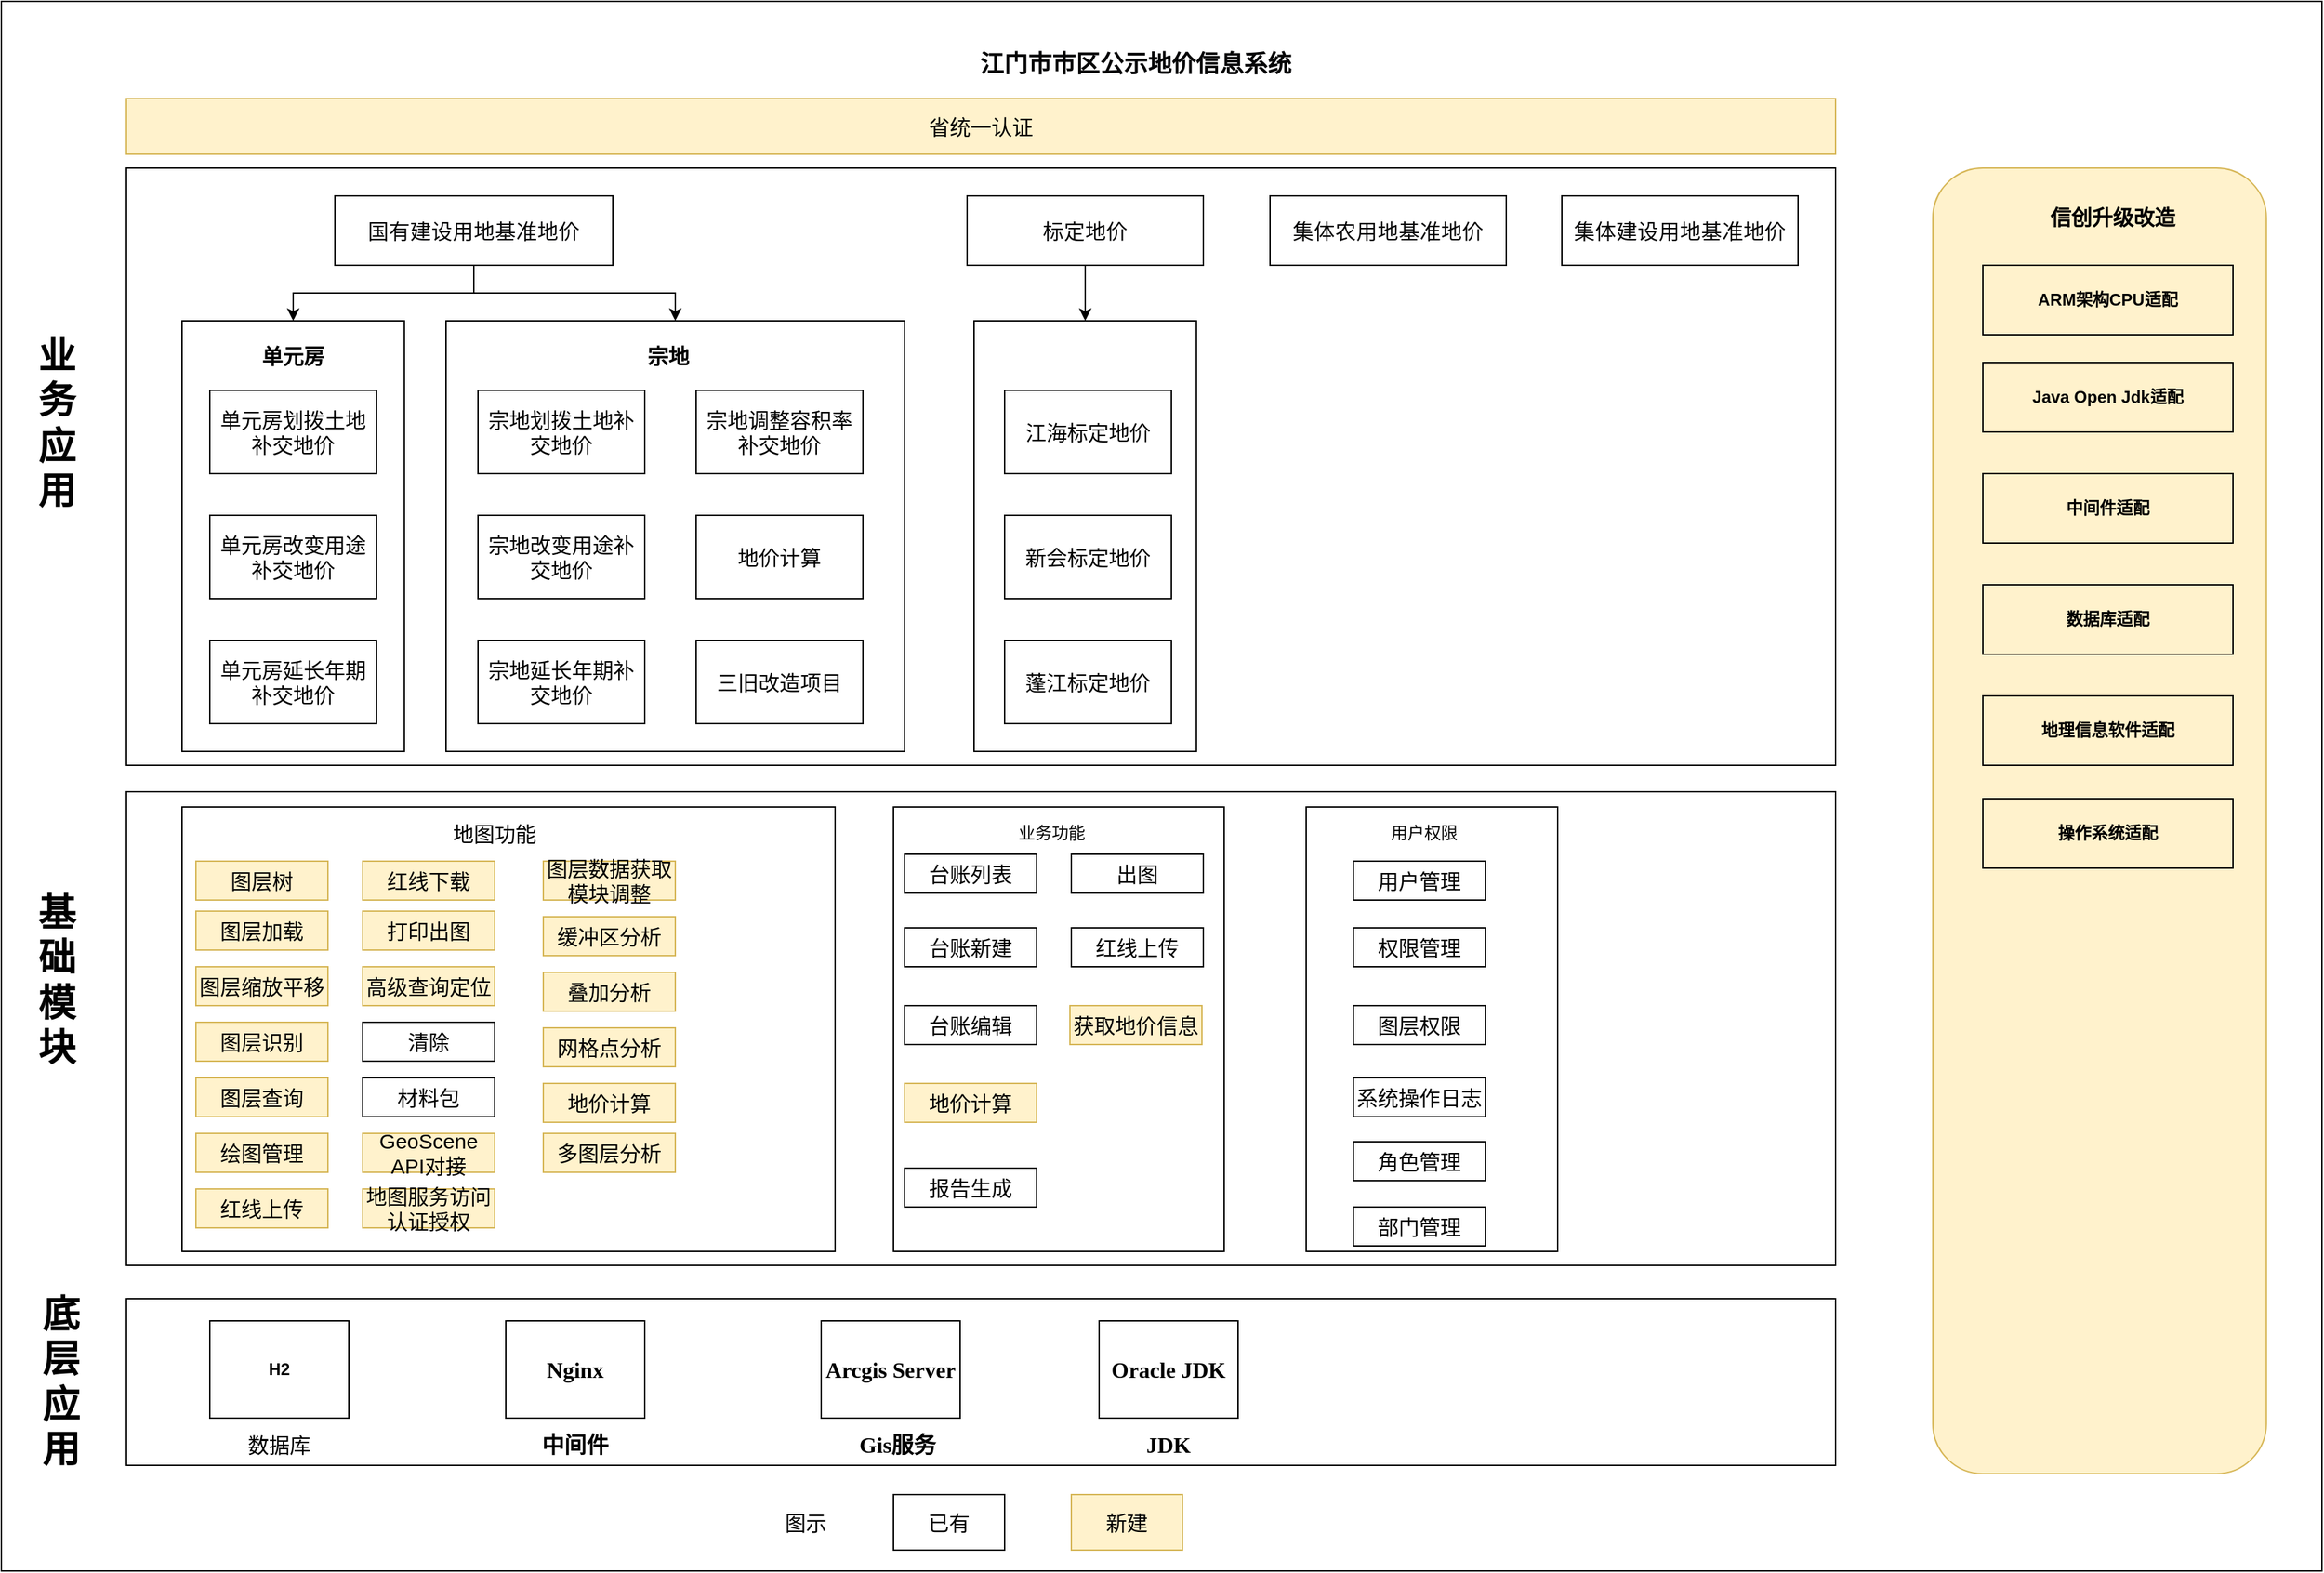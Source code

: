 <mxfile version="24.8.4">
  <diagram name="Page-1" id="12e1b939-464a-85fe-373e-61e167be1490">
    <mxGraphModel dx="2049" dy="1103" grid="1" gridSize="10" guides="1" tooltips="1" connect="1" arrows="1" fold="1" page="1" pageScale="1.5" pageWidth="1169" pageHeight="826" background="none" math="0" shadow="0">
      <root>
        <mxCell id="0" />
        <mxCell id="1" parent="0" />
        <mxCell id="lbXuH1YIeYNhH4EHGcoV-51" value="" style="rounded=0;whiteSpace=wrap;html=1;" vertex="1" parent="1">
          <mxGeometry x="420" y="230" width="1670" height="1130" as="geometry" />
        </mxCell>
        <mxCell id="yUXconTvQpZqBkHi1NwV-4" value="" style="rounded=0;whiteSpace=wrap;html=1;" parent="1" vertex="1">
          <mxGeometry x="510" y="1164" width="1230" height="120" as="geometry" />
        </mxCell>
        <mxCell id="yUXconTvQpZqBkHi1NwV-2" value="" style="rounded=0;whiteSpace=wrap;html=1;" parent="1" vertex="1">
          <mxGeometry x="510" y="350" width="1230" height="430" as="geometry" />
        </mxCell>
        <mxCell id="yUXconTvQpZqBkHi1NwV-5" value="业务应用" style="text;html=1;align=center;verticalAlign=middle;whiteSpace=wrap;rounded=0;fontStyle=1;horizontal=1;fontSize=27;" parent="1" vertex="1">
          <mxGeometry x="450" y="439" width="20" height="190" as="geometry" />
        </mxCell>
        <mxCell id="yUXconTvQpZqBkHi1NwV-6" value="底层应用" style="text;html=1;align=center;verticalAlign=middle;whiteSpace=wrap;rounded=0;fontStyle=1;horizontal=1;fontSize=27;" parent="1" vertex="1">
          <mxGeometry x="453" y="1160" width="20" height="128" as="geometry" />
        </mxCell>
        <mxCell id="yUXconTvQpZqBkHi1NwV-8" value="&lt;span style=&quot;color: rgb(6, 6, 7); font-family: -apple-system, blinkmacsystemfont, &amp;quot;Helvetica Neue&amp;quot;, helvetica, &amp;quot;segoe ui&amp;quot;, arial, roboto, &amp;quot;PingFang SC&amp;quot;, miui, &amp;quot;Hiragino Sans GB&amp;quot;, &amp;quot;Microsoft Yahei&amp;quot;, sans-serif; font-size: 17px; letter-spacing: 0.25px; text-align: start; white-space-collapse: preserve; background-color: rgb(255, 255, 255);&quot;&gt;江门市市区公示地价信息系统&lt;/span&gt;" style="text;html=1;align=center;verticalAlign=middle;whiteSpace=wrap;rounded=0;fontSize=17;fontStyle=1" parent="1" vertex="1">
          <mxGeometry x="1115" y="260" width="243" height="30" as="geometry" />
        </mxCell>
        <mxCell id="yUXconTvQpZqBkHi1NwV-26" style="edgeStyle=orthogonalEdgeStyle;rounded=0;orthogonalLoop=1;jettySize=auto;html=1;exitX=0.5;exitY=1;exitDx=0;exitDy=0;entryX=0.5;entryY=0;entryDx=0;entryDy=0;" parent="1" source="yUXconTvQpZqBkHi1NwV-9" target="yUXconTvQpZqBkHi1NwV-13" edge="1">
          <mxGeometry relative="1" as="geometry" />
        </mxCell>
        <mxCell id="yUXconTvQpZqBkHi1NwV-27" style="edgeStyle=orthogonalEdgeStyle;rounded=0;orthogonalLoop=1;jettySize=auto;html=1;exitX=0.5;exitY=1;exitDx=0;exitDy=0;entryX=0.5;entryY=0;entryDx=0;entryDy=0;" parent="1" source="yUXconTvQpZqBkHi1NwV-9" target="yUXconTvQpZqBkHi1NwV-18" edge="1">
          <mxGeometry relative="1" as="geometry" />
        </mxCell>
        <mxCell id="yUXconTvQpZqBkHi1NwV-9" value="&lt;span style=&quot;color: rgb(6, 6, 7); font-family: -apple-system, blinkmacsystemfont, &amp;quot;Helvetica Neue&amp;quot;, helvetica, &amp;quot;segoe ui&amp;quot;, arial, roboto, &amp;quot;PingFang SC&amp;quot;, miui, &amp;quot;Hiragino Sans GB&amp;quot;, &amp;quot;Microsoft Yahei&amp;quot;, sans-serif; font-size: 15px; letter-spacing: 0.25px; text-align: left; white-space-collapse: preserve; background-color: rgb(255, 255, 255);&quot;&gt;国有建设用地基准地价&lt;/span&gt;" style="rounded=0;whiteSpace=wrap;html=1;fontSize=15;" parent="1" vertex="1">
          <mxGeometry x="660" y="370" width="200" height="50" as="geometry" />
        </mxCell>
        <mxCell id="yUXconTvQpZqBkHi1NwV-10" value="&lt;span style=&quot;color: rgb(6, 6, 7); font-family: -apple-system, blinkmacsystemfont, &amp;quot;Helvetica Neue&amp;quot;, helvetica, &amp;quot;segoe ui&amp;quot;, arial, roboto, &amp;quot;PingFang SC&amp;quot;, miui, &amp;quot;Hiragino Sans GB&amp;quot;, &amp;quot;Microsoft Yahei&amp;quot;, sans-serif; font-size: 15px; letter-spacing: 0.25px; text-align: left; white-space-collapse: preserve; background-color: rgb(255, 255, 255);&quot;&gt;集体农用地基准地价&lt;/span&gt;" style="rounded=0;whiteSpace=wrap;html=1;fontSize=15;" parent="1" vertex="1">
          <mxGeometry x="1333" y="370" width="170" height="50" as="geometry" />
        </mxCell>
        <mxCell id="yUXconTvQpZqBkHi1NwV-11" value="&lt;div style=&quot;text-align: left;&quot;&gt;&lt;font face=&quot;-apple-system, blinkmacsystemfont, Helvetica Neue, helvetica, segoe ui, arial, roboto, PingFang SC, miui, Hiragino Sans GB, Microsoft Yahei, sans-serif&quot; color=&quot;#060607&quot;&gt;&lt;span style=&quot;letter-spacing: 0.25px; white-space-collapse: preserve;&quot;&gt;集体建设用地基准地价&lt;/span&gt;&lt;/font&gt;&lt;/div&gt;" style="rounded=0;whiteSpace=wrap;html=1;fontSize=15;" parent="1" vertex="1">
          <mxGeometry x="1543" y="370" width="170" height="50" as="geometry" />
        </mxCell>
        <mxCell id="yUXconTvQpZqBkHi1NwV-35" style="edgeStyle=orthogonalEdgeStyle;rounded=0;orthogonalLoop=1;jettySize=auto;html=1;exitX=0.5;exitY=1;exitDx=0;exitDy=0;" parent="1" source="yUXconTvQpZqBkHi1NwV-12" target="yUXconTvQpZqBkHi1NwV-28" edge="1">
          <mxGeometry relative="1" as="geometry" />
        </mxCell>
        <mxCell id="yUXconTvQpZqBkHi1NwV-12" value="&lt;div style=&quot;text-align: left; font-size: 15px;&quot;&gt;&lt;span style=&quot;color: rgb(6, 6, 7); font-family: -apple-system, blinkmacsystemfont, &amp;quot;Helvetica Neue&amp;quot;, helvetica, &amp;quot;segoe ui&amp;quot;, arial, roboto, &amp;quot;PingFang SC&amp;quot;, miui, &amp;quot;Hiragino Sans GB&amp;quot;, &amp;quot;Microsoft Yahei&amp;quot;, sans-serif; font-size: 15px; letter-spacing: 0.25px; white-space-collapse: preserve; background-color: rgb(255, 255, 255);&quot;&gt;标定地价&lt;/span&gt;&lt;/div&gt;" style="rounded=0;whiteSpace=wrap;html=1;fontSize=15;" parent="1" vertex="1">
          <mxGeometry x="1115" y="370" width="170" height="50" as="geometry" />
        </mxCell>
        <mxCell id="yUXconTvQpZqBkHi1NwV-13" value="" style="rounded=0;whiteSpace=wrap;html=1;" parent="1" vertex="1">
          <mxGeometry x="550" y="460" width="160" height="310" as="geometry" />
        </mxCell>
        <mxCell id="yUXconTvQpZqBkHi1NwV-14" value="单元房" style="text;html=1;align=center;verticalAlign=middle;whiteSpace=wrap;rounded=0;fontSize=15;fontStyle=1" parent="1" vertex="1">
          <mxGeometry x="600" y="470" width="60" height="30" as="geometry" />
        </mxCell>
        <mxCell id="yUXconTvQpZqBkHi1NwV-15" value="单元房划拨土地补交地价" style="rounded=0;whiteSpace=wrap;html=1;fontSize=15;" parent="1" vertex="1">
          <mxGeometry x="570" y="510" width="120" height="60" as="geometry" />
        </mxCell>
        <mxCell id="yUXconTvQpZqBkHi1NwV-16" value="单元房改变用途补交地价" style="rounded=0;whiteSpace=wrap;html=1;fontSize=15;" parent="1" vertex="1">
          <mxGeometry x="570" y="600" width="120" height="60" as="geometry" />
        </mxCell>
        <mxCell id="yUXconTvQpZqBkHi1NwV-17" value="单元房延长年期补交地价" style="rounded=0;whiteSpace=wrap;html=1;fontSize=15;" parent="1" vertex="1">
          <mxGeometry x="570" y="690" width="120" height="60" as="geometry" />
        </mxCell>
        <mxCell id="yUXconTvQpZqBkHi1NwV-18" value="" style="rounded=0;whiteSpace=wrap;html=1;" parent="1" vertex="1">
          <mxGeometry x="740" y="460" width="330" height="310" as="geometry" />
        </mxCell>
        <mxCell id="yUXconTvQpZqBkHi1NwV-19" value="宗地" style="text;html=1;align=center;verticalAlign=middle;whiteSpace=wrap;rounded=0;fontSize=15;fontStyle=1" parent="1" vertex="1">
          <mxGeometry x="870" y="470" width="60" height="30" as="geometry" />
        </mxCell>
        <mxCell id="yUXconTvQpZqBkHi1NwV-20" value="宗地划拨土地补交地价" style="rounded=0;whiteSpace=wrap;html=1;fontSize=15;" parent="1" vertex="1">
          <mxGeometry x="763" y="510" width="120" height="60" as="geometry" />
        </mxCell>
        <mxCell id="yUXconTvQpZqBkHi1NwV-21" value="宗地改变用途补交地价" style="rounded=0;whiteSpace=wrap;html=1;fontSize=15;" parent="1" vertex="1">
          <mxGeometry x="763" y="600" width="120" height="60" as="geometry" />
        </mxCell>
        <mxCell id="yUXconTvQpZqBkHi1NwV-22" value="宗地延长年期补交地价" style="rounded=0;whiteSpace=wrap;html=1;fontSize=15;" parent="1" vertex="1">
          <mxGeometry x="763" y="690" width="120" height="60" as="geometry" />
        </mxCell>
        <mxCell id="yUXconTvQpZqBkHi1NwV-23" value="宗地调整容积率补交地价" style="rounded=0;whiteSpace=wrap;html=1;fontSize=15;" parent="1" vertex="1">
          <mxGeometry x="920" y="510" width="120" height="60" as="geometry" />
        </mxCell>
        <mxCell id="yUXconTvQpZqBkHi1NwV-24" value="地价计算" style="rounded=0;whiteSpace=wrap;html=1;fontSize=15;" parent="1" vertex="1">
          <mxGeometry x="920" y="600" width="120" height="60" as="geometry" />
        </mxCell>
        <mxCell id="yUXconTvQpZqBkHi1NwV-25" value="三旧改造项目" style="rounded=0;whiteSpace=wrap;html=1;fontSize=15;" parent="1" vertex="1">
          <mxGeometry x="920" y="690" width="120" height="60" as="geometry" />
        </mxCell>
        <mxCell id="yUXconTvQpZqBkHi1NwV-28" value="" style="rounded=0;whiteSpace=wrap;html=1;" parent="1" vertex="1">
          <mxGeometry x="1120" y="460" width="160" height="310" as="geometry" />
        </mxCell>
        <mxCell id="yUXconTvQpZqBkHi1NwV-31" value="江海标定地价" style="rounded=0;whiteSpace=wrap;html=1;fontSize=15;" parent="1" vertex="1">
          <mxGeometry x="1142" y="510" width="120" height="60" as="geometry" />
        </mxCell>
        <mxCell id="yUXconTvQpZqBkHi1NwV-32" value="新会标定地价" style="rounded=0;whiteSpace=wrap;html=1;fontSize=15;" parent="1" vertex="1">
          <mxGeometry x="1142" y="600" width="120" height="60" as="geometry" />
        </mxCell>
        <mxCell id="yUXconTvQpZqBkHi1NwV-33" value="蓬江标定地价" style="rounded=0;whiteSpace=wrap;html=1;fontSize=15;" parent="1" vertex="1">
          <mxGeometry x="1142" y="690" width="120" height="60" as="geometry" />
        </mxCell>
        <mxCell id="yUXconTvQpZqBkHi1NwV-42" value="" style="group;fontStyle=1" parent="1" vertex="1" connectable="0">
          <mxGeometry x="570" y="1180" width="100" height="104" as="geometry" />
        </mxCell>
        <mxCell id="yUXconTvQpZqBkHi1NwV-39" value="&lt;b&gt;H2&lt;/b&gt;" style="whiteSpace=wrap;html=1;" parent="yUXconTvQpZqBkHi1NwV-42" vertex="1">
          <mxGeometry width="100" height="70" as="geometry" />
        </mxCell>
        <mxCell id="yUXconTvQpZqBkHi1NwV-40" value="数据库" style="text;html=1;align=center;verticalAlign=middle;whiteSpace=wrap;rounded=0;fontSize=15;" parent="yUXconTvQpZqBkHi1NwV-42" vertex="1">
          <mxGeometry x="20" y="74" width="60" height="30" as="geometry" />
        </mxCell>
        <mxCell id="yUXconTvQpZqBkHi1NwV-43" value="" style="group;fontStyle=1" parent="1" vertex="1" connectable="0">
          <mxGeometry x="783" y="1180" width="100" height="104" as="geometry" />
        </mxCell>
        <mxCell id="yUXconTvQpZqBkHi1NwV-44" value="&lt;p class=&quot;MsoNormal&quot;&gt;&lt;span style=&quot;mso-spacerun:&#39;yes&#39;;font-family:宋体;font-size:12.0pt;&lt;br/&gt;mso-font-kerning:1.0pt;&quot;&gt;&lt;b&gt;Nginx&lt;/b&gt;&lt;/span&gt;&lt;/p&gt;" style="whiteSpace=wrap;html=1;" parent="yUXconTvQpZqBkHi1NwV-43" vertex="1">
          <mxGeometry width="100" height="70" as="geometry" />
        </mxCell>
        <mxCell id="yUXconTvQpZqBkHi1NwV-45" value="&lt;p class=&quot;MsoNormal&quot;&gt;&lt;span style=&quot;mso-spacerun:&#39;yes&#39;;font-family:宋体;font-size:12.0pt;&lt;br/&gt;mso-font-kerning:1.0pt;&quot;&gt;&lt;b&gt;中间件&lt;/b&gt;&lt;/span&gt;&lt;/p&gt;" style="text;html=1;align=center;verticalAlign=middle;whiteSpace=wrap;rounded=0;fontSize=15;" parent="yUXconTvQpZqBkHi1NwV-43" vertex="1">
          <mxGeometry x="20" y="74" width="60" height="30" as="geometry" />
        </mxCell>
        <mxCell id="yUXconTvQpZqBkHi1NwV-49" value="" style="group;fontStyle=1" parent="1" vertex="1" connectable="0">
          <mxGeometry x="1210" y="1180" width="100" height="104" as="geometry" />
        </mxCell>
        <mxCell id="yUXconTvQpZqBkHi1NwV-50" value="&lt;p class=&quot;MsoNormal&quot;&gt;&lt;font face=&quot;宋体&quot;&gt;&lt;span style=&quot;font-size: 16px;&quot;&gt;&lt;b&gt;Oracle JDK&lt;/b&gt;&lt;/span&gt;&lt;/font&gt;&lt;/p&gt;" style="whiteSpace=wrap;html=1;" parent="yUXconTvQpZqBkHi1NwV-49" vertex="1">
          <mxGeometry width="100" height="70" as="geometry" />
        </mxCell>
        <mxCell id="yUXconTvQpZqBkHi1NwV-51" value="&lt;p class=&quot;MsoNormal&quot;&gt;&lt;span style=&quot;mso-spacerun:&#39;yes&#39;;font-family:宋体;font-size:12.0pt;&lt;br/&gt;mso-font-kerning:1.0pt;&quot;&gt;&lt;b&gt;JDK&lt;/b&gt;&lt;/span&gt;&lt;/p&gt;" style="text;html=1;align=center;verticalAlign=middle;whiteSpace=wrap;rounded=0;fontSize=15;" parent="yUXconTvQpZqBkHi1NwV-49" vertex="1">
          <mxGeometry x="20" y="74" width="60" height="30" as="geometry" />
        </mxCell>
        <mxCell id="yUXconTvQpZqBkHi1NwV-53" value="" style="rounded=1;whiteSpace=wrap;html=1;labelBackgroundColor=none;noLabel=1;fillColor=#fff2cc;strokeColor=#d6b656;" parent="1" vertex="1">
          <mxGeometry x="1810" y="350" width="240" height="940" as="geometry" />
        </mxCell>
        <mxCell id="yUXconTvQpZqBkHi1NwV-54" value="信创升级改造" style="text;html=1;align=center;verticalAlign=middle;whiteSpace=wrap;rounded=0;fontStyle=1;fontSize=15;" parent="1" vertex="1">
          <mxGeometry x="1876.5" y="370" width="125" height="30" as="geometry" />
        </mxCell>
        <mxCell id="yUXconTvQpZqBkHi1NwV-47" value="&lt;p class=&quot;MsoNormal&quot;&gt;&lt;span style=&quot;mso-spacerun:&#39;yes&#39;;font-family:宋体;font-size:12.0pt;&lt;br/&gt;mso-font-kerning:1.0pt;&quot;&gt;&lt;b&gt;Arcgis Server&lt;/b&gt;&lt;/span&gt;&lt;/p&gt;" style="whiteSpace=wrap;html=1;" parent="1" vertex="1">
          <mxGeometry x="1010" y="1180" width="100" height="70" as="geometry" />
        </mxCell>
        <mxCell id="yUXconTvQpZqBkHi1NwV-48" value="&lt;p class=&quot;MsoNormal&quot;&gt;&lt;span style=&quot;mso-spacerun:&#39;yes&#39;;font-family:宋体;font-size:12.0pt;&lt;br/&gt;mso-font-kerning:1.0pt;&quot;&gt;&lt;b&gt;Gis服务&lt;/b&gt;&lt;/span&gt;&lt;/p&gt;" style="text;html=1;align=center;verticalAlign=middle;whiteSpace=wrap;rounded=0;fontSize=15;" parent="1" vertex="1">
          <mxGeometry x="1030" y="1254" width="70" height="30" as="geometry" />
        </mxCell>
        <mxCell id="yUXconTvQpZqBkHi1NwV-55" value="ARM架构CPU适配" style="rounded=0;whiteSpace=wrap;html=1;fillColor=#fff2cc;strokeColor=#000000;fontStyle=1" parent="1" vertex="1">
          <mxGeometry x="1846" y="420" width="180" height="50" as="geometry" />
        </mxCell>
        <mxCell id="yUXconTvQpZqBkHi1NwV-56" value="Java Open Jdk适配" style="rounded=0;whiteSpace=wrap;html=1;fillColor=#fff2cc;strokeColor=#000000;fontStyle=1" parent="1" vertex="1">
          <mxGeometry x="1846" y="490" width="180" height="50" as="geometry" />
        </mxCell>
        <mxCell id="yUXconTvQpZqBkHi1NwV-57" value="中间件适配" style="rounded=0;whiteSpace=wrap;html=1;fillColor=#fff2cc;strokeColor=#000000;fontStyle=1" parent="1" vertex="1">
          <mxGeometry x="1846" y="570" width="180" height="50" as="geometry" />
        </mxCell>
        <mxCell id="yUXconTvQpZqBkHi1NwV-58" value="数据库适配" style="rounded=0;whiteSpace=wrap;html=1;fillColor=#fff2cc;strokeColor=#000000;fontStyle=1" parent="1" vertex="1">
          <mxGeometry x="1846" y="650" width="180" height="50" as="geometry" />
        </mxCell>
        <mxCell id="yUXconTvQpZqBkHi1NwV-59" value="地理信息软件适配" style="rounded=0;whiteSpace=wrap;html=1;fillColor=#fff2cc;strokeColor=#000000;fontStyle=1" parent="1" vertex="1">
          <mxGeometry x="1846" y="730" width="180" height="50" as="geometry" />
        </mxCell>
        <mxCell id="yUXconTvQpZqBkHi1NwV-60" value="操作系统适配" style="rounded=0;whiteSpace=wrap;html=1;fillColor=#fff2cc;strokeColor=#000000;fontStyle=1" parent="1" vertex="1">
          <mxGeometry x="1846" y="804" width="180" height="50" as="geometry" />
        </mxCell>
        <mxCell id="yUXconTvQpZqBkHi1NwV-61" value="图示" style="text;html=1;align=center;verticalAlign=middle;whiteSpace=wrap;rounded=0;fontSize=15;" parent="1" vertex="1">
          <mxGeometry x="969" y="1310" width="60" height="30" as="geometry" />
        </mxCell>
        <mxCell id="yUXconTvQpZqBkHi1NwV-62" value="已有" style="rounded=0;whiteSpace=wrap;html=1;fontSize=15;" parent="1" vertex="1">
          <mxGeometry x="1062" y="1305" width="80" height="40" as="geometry" />
        </mxCell>
        <mxCell id="yUXconTvQpZqBkHi1NwV-63" value="新建" style="rounded=0;whiteSpace=wrap;html=1;fontSize=15;fillColor=#fff2cc;strokeColor=#d6b656;" parent="1" vertex="1">
          <mxGeometry x="1190" y="1305" width="80" height="40" as="geometry" />
        </mxCell>
        <mxCell id="lbXuH1YIeYNhH4EHGcoV-1" value="" style="rounded=0;whiteSpace=wrap;html=1;" vertex="1" parent="1">
          <mxGeometry x="510" y="799" width="1230" height="341" as="geometry" />
        </mxCell>
        <mxCell id="lbXuH1YIeYNhH4EHGcoV-2" value="" style="rounded=0;whiteSpace=wrap;html=1;" vertex="1" parent="1">
          <mxGeometry x="550" y="810" width="470" height="320" as="geometry" />
        </mxCell>
        <mxCell id="lbXuH1YIeYNhH4EHGcoV-3" value="省统一认证" style="rounded=0;whiteSpace=wrap;html=1;fontSize=15;fontStyle=0;fillColor=#fff2cc;strokeColor=#d6b656;" vertex="1" parent="1">
          <mxGeometry x="510" y="300" width="1230" height="40" as="geometry" />
        </mxCell>
        <mxCell id="lbXuH1YIeYNhH4EHGcoV-4" value="地图功能" style="text;html=1;align=center;verticalAlign=middle;whiteSpace=wrap;rounded=0;fontSize=15;" vertex="1" parent="1">
          <mxGeometry x="710" y="814" width="130" height="30" as="geometry" />
        </mxCell>
        <mxCell id="lbXuH1YIeYNhH4EHGcoV-5" value="" style="rounded=0;whiteSpace=wrap;html=1;" vertex="1" parent="1">
          <mxGeometry x="1062" y="810" width="238" height="320" as="geometry" />
        </mxCell>
        <mxCell id="lbXuH1YIeYNhH4EHGcoV-6" value="业务功能" style="text;html=1;align=center;verticalAlign=middle;whiteSpace=wrap;rounded=0;" vertex="1" parent="1">
          <mxGeometry x="1146" y="814" width="60" height="30" as="geometry" />
        </mxCell>
        <mxCell id="lbXuH1YIeYNhH4EHGcoV-7" value="" style="rounded=0;whiteSpace=wrap;html=1;" vertex="1" parent="1">
          <mxGeometry x="1359" y="810" width="181" height="320" as="geometry" />
        </mxCell>
        <mxCell id="lbXuH1YIeYNhH4EHGcoV-8" value="用户权限" style="text;html=1;align=center;verticalAlign=middle;whiteSpace=wrap;rounded=0;" vertex="1" parent="1">
          <mxGeometry x="1414" y="814" width="60" height="30" as="geometry" />
        </mxCell>
        <mxCell id="lbXuH1YIeYNhH4EHGcoV-13" value="图层树" style="rounded=0;whiteSpace=wrap;html=1;fillColor=#fff2cc;strokeColor=#d6b656;fontSize=15;" vertex="1" parent="1">
          <mxGeometry x="560" y="849" width="95" height="28" as="geometry" />
        </mxCell>
        <mxCell id="lbXuH1YIeYNhH4EHGcoV-15" value="图层加载" style="rounded=0;whiteSpace=wrap;html=1;fillColor=#fff2cc;strokeColor=#d6b656;fontSize=15;" vertex="1" parent="1">
          <mxGeometry x="560" y="885" width="95" height="28" as="geometry" />
        </mxCell>
        <mxCell id="lbXuH1YIeYNhH4EHGcoV-16" value="图层缩放平移" style="rounded=0;whiteSpace=wrap;html=1;fillColor=#fff2cc;strokeColor=#d6b656;fontSize=15;" vertex="1" parent="1">
          <mxGeometry x="560" y="925" width="95" height="28" as="geometry" />
        </mxCell>
        <mxCell id="lbXuH1YIeYNhH4EHGcoV-17" value="图层识别" style="rounded=0;whiteSpace=wrap;html=1;fillColor=#fff2cc;strokeColor=#d6b656;fontSize=15;" vertex="1" parent="1">
          <mxGeometry x="560" y="965" width="95" height="28" as="geometry" />
        </mxCell>
        <mxCell id="lbXuH1YIeYNhH4EHGcoV-18" value="图层查询" style="rounded=0;whiteSpace=wrap;html=1;fillColor=#fff2cc;strokeColor=#d6b656;fontSize=15;" vertex="1" parent="1">
          <mxGeometry x="560" y="1005" width="95" height="28" as="geometry" />
        </mxCell>
        <mxCell id="lbXuH1YIeYNhH4EHGcoV-19" value="绘图管理" style="rounded=0;whiteSpace=wrap;html=1;fillColor=#fff2cc;strokeColor=#d6b656;fontSize=15;" vertex="1" parent="1">
          <mxGeometry x="560" y="1045" width="95" height="28" as="geometry" />
        </mxCell>
        <mxCell id="lbXuH1YIeYNhH4EHGcoV-20" value="红线上传" style="rounded=0;whiteSpace=wrap;html=1;fillColor=#fff2cc;strokeColor=#d6b656;fontSize=15;" vertex="1" parent="1">
          <mxGeometry x="560" y="1085" width="95" height="28" as="geometry" />
        </mxCell>
        <mxCell id="lbXuH1YIeYNhH4EHGcoV-21" value="红线下载" style="rounded=0;whiteSpace=wrap;html=1;fillColor=#fff2cc;strokeColor=#d6b656;fontSize=15;" vertex="1" parent="1">
          <mxGeometry x="680" y="849" width="95" height="28" as="geometry" />
        </mxCell>
        <mxCell id="lbXuH1YIeYNhH4EHGcoV-22" value="打印出图" style="rounded=0;whiteSpace=wrap;html=1;fillColor=#fff2cc;strokeColor=#d6b656;fontSize=15;" vertex="1" parent="1">
          <mxGeometry x="680" y="885" width="95" height="28" as="geometry" />
        </mxCell>
        <mxCell id="lbXuH1YIeYNhH4EHGcoV-23" value="高级查询定位" style="rounded=0;whiteSpace=wrap;html=1;fillColor=#fff2cc;strokeColor=#d6b656;fontSize=15;" vertex="1" parent="1">
          <mxGeometry x="680" y="925" width="95" height="28" as="geometry" />
        </mxCell>
        <mxCell id="lbXuH1YIeYNhH4EHGcoV-24" value="清除" style="rounded=0;whiteSpace=wrap;html=1;fontSize=15;" vertex="1" parent="1">
          <mxGeometry x="680" y="965" width="95" height="28" as="geometry" />
        </mxCell>
        <mxCell id="lbXuH1YIeYNhH4EHGcoV-25" value="材料包" style="rounded=0;whiteSpace=wrap;html=1;fontSize=15;" vertex="1" parent="1">
          <mxGeometry x="680" y="1005" width="95" height="28" as="geometry" />
        </mxCell>
        <mxCell id="lbXuH1YIeYNhH4EHGcoV-26" value="GeoScene API对接" style="rounded=0;whiteSpace=wrap;html=1;fillColor=#fff2cc;strokeColor=#d6b656;fontSize=15;" vertex="1" parent="1">
          <mxGeometry x="680" y="1045" width="95" height="28" as="geometry" />
        </mxCell>
        <mxCell id="lbXuH1YIeYNhH4EHGcoV-27" value="地图服务访问认证授权" style="rounded=0;whiteSpace=wrap;html=1;fillColor=#fff2cc;strokeColor=#d6b656;fontSize=15;" vertex="1" parent="1">
          <mxGeometry x="680" y="1085" width="95" height="28" as="geometry" />
        </mxCell>
        <mxCell id="lbXuH1YIeYNhH4EHGcoV-28" value="图层数据获取模块调整" style="rounded=0;whiteSpace=wrap;html=1;fillColor=#fff2cc;strokeColor=#d6b656;fontSize=15;" vertex="1" parent="1">
          <mxGeometry x="810" y="849" width="95" height="28" as="geometry" />
        </mxCell>
        <mxCell id="lbXuH1YIeYNhH4EHGcoV-29" value="缓冲区分析" style="rounded=0;whiteSpace=wrap;html=1;fillColor=#fff2cc;strokeColor=#d6b656;fontSize=15;" vertex="1" parent="1">
          <mxGeometry x="810" y="889" width="95" height="28" as="geometry" />
        </mxCell>
        <mxCell id="lbXuH1YIeYNhH4EHGcoV-30" value="叠加分析" style="rounded=0;whiteSpace=wrap;html=1;fillColor=#fff2cc;strokeColor=#d6b656;fontSize=15;" vertex="1" parent="1">
          <mxGeometry x="810" y="929" width="95" height="28" as="geometry" />
        </mxCell>
        <mxCell id="lbXuH1YIeYNhH4EHGcoV-31" value="网格点分析" style="rounded=0;whiteSpace=wrap;html=1;fillColor=#fff2cc;strokeColor=#d6b656;fontSize=15;" vertex="1" parent="1">
          <mxGeometry x="810" y="969" width="95" height="28" as="geometry" />
        </mxCell>
        <mxCell id="lbXuH1YIeYNhH4EHGcoV-32" value="地价计算" style="rounded=0;whiteSpace=wrap;html=1;fillColor=#fff2cc;strokeColor=#d6b656;fontSize=15;" vertex="1" parent="1">
          <mxGeometry x="810" y="1009" width="95" height="28" as="geometry" />
        </mxCell>
        <mxCell id="lbXuH1YIeYNhH4EHGcoV-33" value="多图层分析" style="rounded=0;whiteSpace=wrap;html=1;fillColor=#fff2cc;strokeColor=#d6b656;fontSize=15;" vertex="1" parent="1">
          <mxGeometry x="810" y="1045" width="95" height="28" as="geometry" />
        </mxCell>
        <mxCell id="lbXuH1YIeYNhH4EHGcoV-35" value="台账列表" style="rounded=0;whiteSpace=wrap;html=1;fontSize=15;" vertex="1" parent="1">
          <mxGeometry x="1070" y="844" width="95" height="28" as="geometry" />
        </mxCell>
        <mxCell id="lbXuH1YIeYNhH4EHGcoV-36" value="台账新建" style="rounded=0;whiteSpace=wrap;html=1;fontSize=15;" vertex="1" parent="1">
          <mxGeometry x="1070" y="897" width="95" height="28" as="geometry" />
        </mxCell>
        <mxCell id="lbXuH1YIeYNhH4EHGcoV-37" value="台账编辑" style="rounded=0;whiteSpace=wrap;html=1;fontSize=15;" vertex="1" parent="1">
          <mxGeometry x="1070" y="953" width="95" height="28" as="geometry" />
        </mxCell>
        <mxCell id="lbXuH1YIeYNhH4EHGcoV-38" value="地价计算" style="rounded=0;whiteSpace=wrap;html=1;fillColor=#fff2cc;strokeColor=#d6b656;fontSize=15;" vertex="1" parent="1">
          <mxGeometry x="1070" y="1009" width="95" height="28" as="geometry" />
        </mxCell>
        <mxCell id="lbXuH1YIeYNhH4EHGcoV-39" value="报告生成" style="rounded=0;whiteSpace=wrap;html=1;fontSize=15;" vertex="1" parent="1">
          <mxGeometry x="1070" y="1070" width="95" height="28" as="geometry" />
        </mxCell>
        <mxCell id="lbXuH1YIeYNhH4EHGcoV-40" value="出图" style="rounded=0;whiteSpace=wrap;html=1;fontSize=15;" vertex="1" parent="1">
          <mxGeometry x="1190" y="844" width="95" height="28" as="geometry" />
        </mxCell>
        <mxCell id="lbXuH1YIeYNhH4EHGcoV-41" value="红线上传" style="rounded=0;whiteSpace=wrap;html=1;fontSize=15;" vertex="1" parent="1">
          <mxGeometry x="1190" y="897" width="95" height="28" as="geometry" />
        </mxCell>
        <mxCell id="lbXuH1YIeYNhH4EHGcoV-42" value="获取地价信息" style="rounded=0;whiteSpace=wrap;html=1;fillColor=#fff2cc;strokeColor=#d6b656;fontSize=15;" vertex="1" parent="1">
          <mxGeometry x="1189" y="953" width="95" height="28" as="geometry" />
        </mxCell>
        <mxCell id="lbXuH1YIeYNhH4EHGcoV-43" value="用户管理" style="rounded=0;whiteSpace=wrap;html=1;fontSize=15;" vertex="1" parent="1">
          <mxGeometry x="1393" y="849" width="95" height="28" as="geometry" />
        </mxCell>
        <mxCell id="lbXuH1YIeYNhH4EHGcoV-44" value="权限管理" style="rounded=0;whiteSpace=wrap;html=1;fontSize=15;" vertex="1" parent="1">
          <mxGeometry x="1393" y="897" width="95" height="28" as="geometry" />
        </mxCell>
        <mxCell id="lbXuH1YIeYNhH4EHGcoV-46" value="图层权限" style="rounded=0;whiteSpace=wrap;html=1;fontSize=15;" vertex="1" parent="1">
          <mxGeometry x="1393" y="953" width="95" height="28" as="geometry" />
        </mxCell>
        <mxCell id="lbXuH1YIeYNhH4EHGcoV-47" value="系统操作日志" style="rounded=0;whiteSpace=wrap;html=1;fontSize=15;" vertex="1" parent="1">
          <mxGeometry x="1393" y="1005" width="95" height="28" as="geometry" />
        </mxCell>
        <mxCell id="lbXuH1YIeYNhH4EHGcoV-48" value="角色管理" style="rounded=0;whiteSpace=wrap;html=1;fontSize=15;" vertex="1" parent="1">
          <mxGeometry x="1393" y="1051" width="95" height="28" as="geometry" />
        </mxCell>
        <mxCell id="lbXuH1YIeYNhH4EHGcoV-49" value="部门管理" style="rounded=0;whiteSpace=wrap;html=1;fontSize=15;" vertex="1" parent="1">
          <mxGeometry x="1393" y="1098" width="95" height="28" as="geometry" />
        </mxCell>
        <mxCell id="lbXuH1YIeYNhH4EHGcoV-50" value="基础模块" style="text;html=1;align=center;verticalAlign=middle;whiteSpace=wrap;rounded=0;fontStyle=1;horizontal=1;fontSize=27;" vertex="1" parent="1">
          <mxGeometry x="450" y="840" width="20" height="190" as="geometry" />
        </mxCell>
      </root>
    </mxGraphModel>
  </diagram>
</mxfile>
